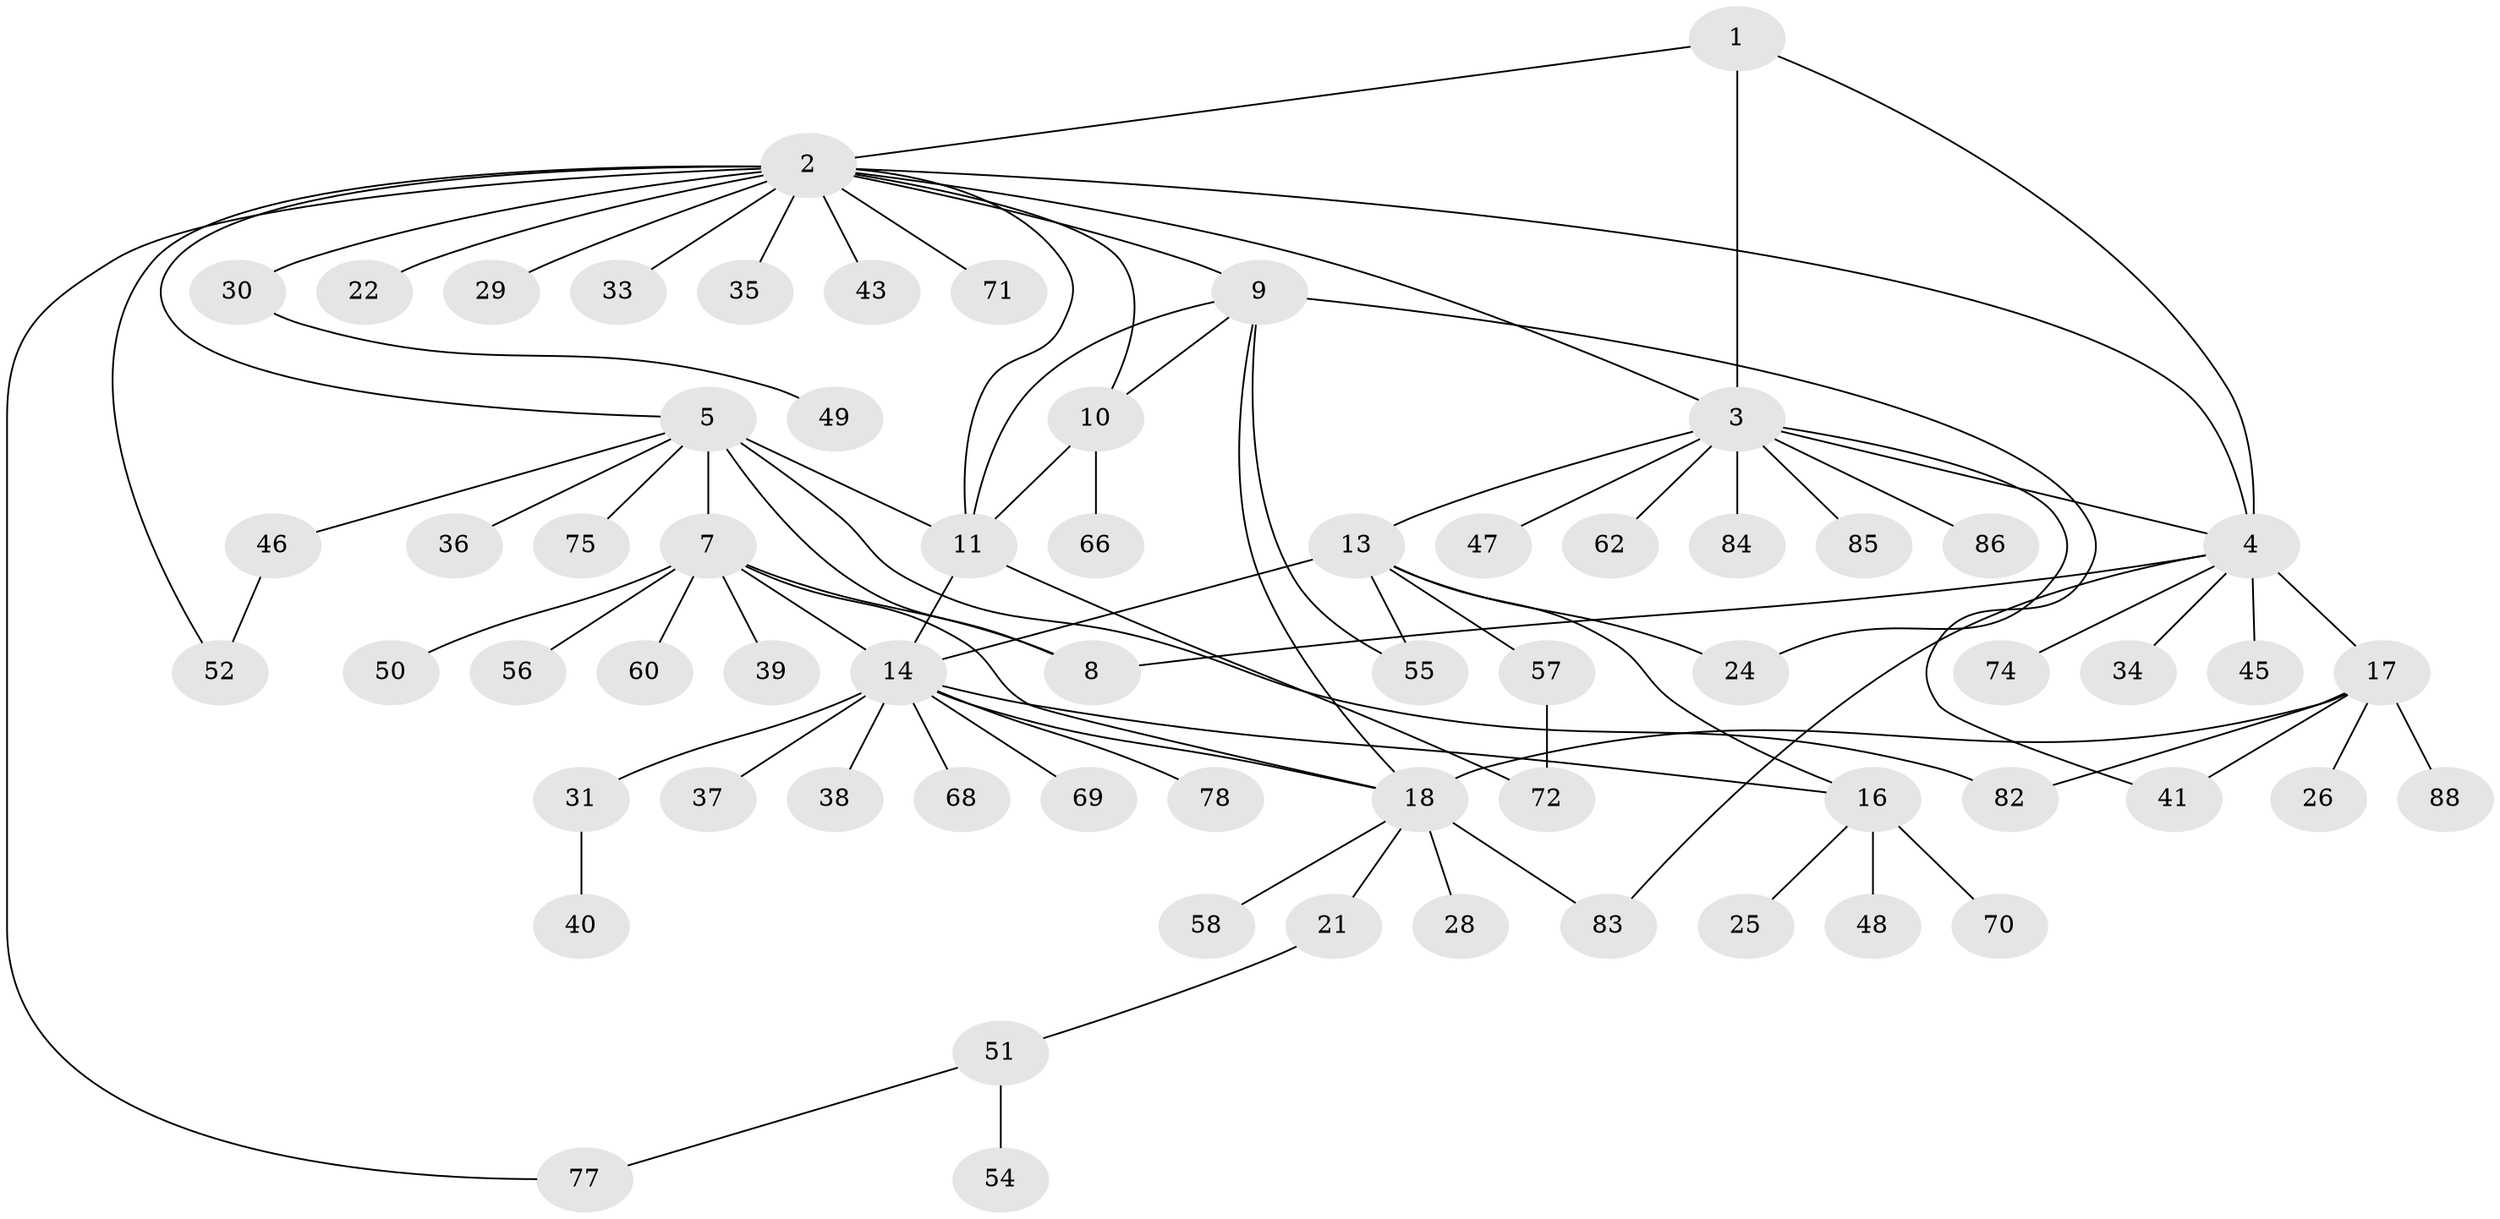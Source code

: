 // Generated by graph-tools (version 1.1) at 2025/52/02/27/25 19:52:16]
// undirected, 65 vertices, 87 edges
graph export_dot {
graph [start="1"]
  node [color=gray90,style=filled];
  1;
  2 [super="+12"];
  3 [super="+73"];
  4 [super="+63"];
  5 [super="+6"];
  7 [super="+59"];
  8;
  9 [super="+80"];
  10 [super="+44"];
  11 [super="+23"];
  13 [super="+27"];
  14 [super="+15"];
  16 [super="+32"];
  17 [super="+19"];
  18 [super="+20"];
  21;
  22;
  24 [super="+53"];
  25 [super="+79"];
  26;
  28;
  29;
  30;
  31 [super="+81"];
  33;
  34 [super="+61"];
  35;
  36 [super="+64"];
  37;
  38;
  39;
  40;
  41 [super="+42"];
  43;
  45;
  46 [super="+76"];
  47;
  48;
  49 [super="+65"];
  50;
  51 [super="+67"];
  52 [super="+87"];
  54;
  55;
  56;
  57;
  58;
  60;
  62;
  66;
  68;
  69;
  70;
  71;
  72;
  74;
  75;
  77;
  78;
  82;
  83;
  84;
  85;
  86;
  88;
  1 -- 2;
  1 -- 3;
  1 -- 4;
  2 -- 3;
  2 -- 4;
  2 -- 35;
  2 -- 43;
  2 -- 52;
  2 -- 77;
  2 -- 33;
  2 -- 5;
  2 -- 71;
  2 -- 9;
  2 -- 10;
  2 -- 11;
  2 -- 22;
  2 -- 29;
  2 -- 30;
  3 -- 4;
  3 -- 13;
  3 -- 24;
  3 -- 47;
  3 -- 62;
  3 -- 84;
  3 -- 85;
  3 -- 86;
  4 -- 8;
  4 -- 34;
  4 -- 45;
  4 -- 83;
  4 -- 17;
  4 -- 74;
  5 -- 7 [weight=2];
  5 -- 8 [weight=2];
  5 -- 75;
  5 -- 82;
  5 -- 36;
  5 -- 11;
  5 -- 46;
  7 -- 8;
  7 -- 14;
  7 -- 39;
  7 -- 50;
  7 -- 56;
  7 -- 60;
  7 -- 18;
  9 -- 10;
  9 -- 11;
  9 -- 18;
  9 -- 55;
  9 -- 41;
  10 -- 11;
  10 -- 66;
  11 -- 72;
  11 -- 14;
  13 -- 14 [weight=2];
  13 -- 16;
  13 -- 55;
  13 -- 57;
  13 -- 24;
  14 -- 16 [weight=2];
  14 -- 18;
  14 -- 37;
  14 -- 38;
  14 -- 68;
  14 -- 69;
  14 -- 78;
  14 -- 31;
  16 -- 25;
  16 -- 48;
  16 -- 70;
  17 -- 18 [weight=4];
  17 -- 82;
  17 -- 88;
  17 -- 41;
  17 -- 26;
  18 -- 21;
  18 -- 58;
  18 -- 83;
  18 -- 28;
  21 -- 51;
  30 -- 49;
  31 -- 40;
  46 -- 52;
  51 -- 54;
  51 -- 77;
  57 -- 72;
}
